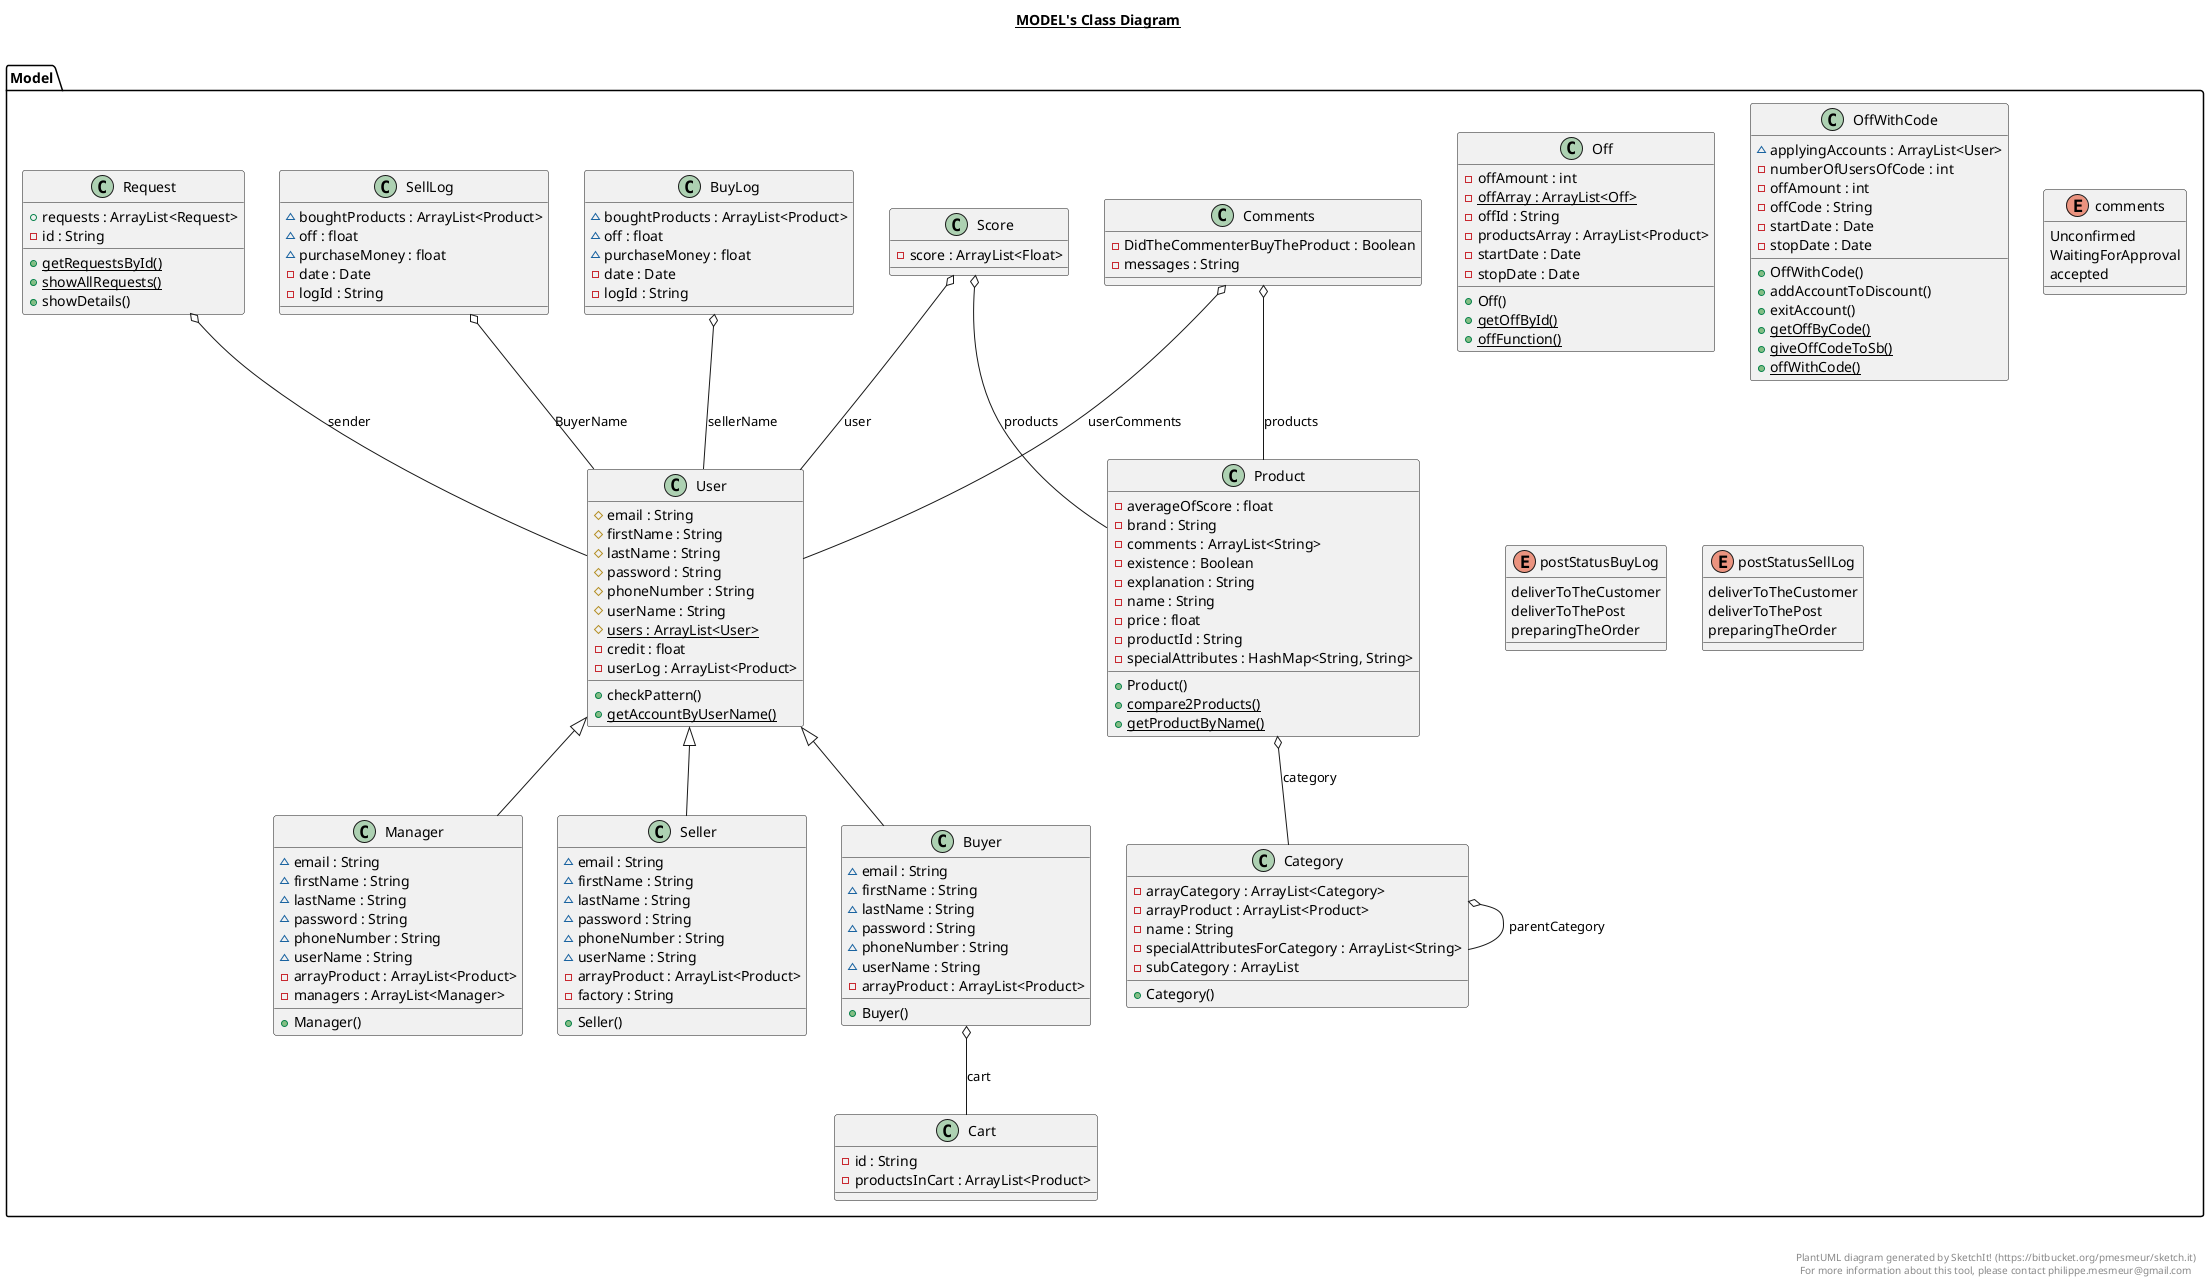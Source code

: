 @startuml

title __MODEL's Class Diagram__\n

  namespace Model {
    class Model.BuyLog {
        ~ boughtProducts : ArrayList<Product>
        ~ off : float
        ~ purchaseMoney : float
        - date : Date
        - logId : String
    }
  }
  

  namespace Model {
    class Model.Buyer {
        ~ email : String
        ~ firstName : String
        ~ lastName : String
        ~ password : String
        ~ phoneNumber : String
        ~ userName : String
        - arrayProduct : ArrayList<Product>
        + Buyer()
    }
  }
  

  namespace Model {
    class Model.Cart {
        - id : String
        - productsInCart : ArrayList<Product>
    }
  }
  

  namespace Model {
    class Model.Category {
        - arrayCategory : ArrayList<Category>
        - arrayProduct : ArrayList<Product>
        - name : String
        - specialAttributesForCategory : ArrayList<String>
        - subCategory : ArrayList
        + Category()
    }
  }
  

  namespace Model {
    class Model.Comments {
        - DidTheCommenterBuyTheProduct : Boolean
        - messages : String
    }
  }
  

  namespace Model {
    class Model.Manager {
        ~ email : String
        ~ firstName : String
        ~ lastName : String
        ~ password : String
        ~ phoneNumber : String
        ~ userName : String
        - arrayProduct : ArrayList<Product>
        - managers : ArrayList<Manager>
        + Manager()
    }
  }
  

  namespace Model {
    class Model.Off {
        - offAmount : int
        {static} - offArray : ArrayList<Off>
        - offId : String
        - productsArray : ArrayList<Product>
        - startDate : Date
        - stopDate : Date
        + Off()
        {static} + getOffById()
        {static} + offFunction()
    }
  }
  

  namespace Model {
    class Model.OffWithCode {
        ~ applyingAccounts : ArrayList<User>
        - numberOfUsersOfCode : int
        - offAmount : int
        - offCode : String
        - startDate : Date
        - stopDate : Date
        + OffWithCode()
        + addAccountToDiscount()
        + exitAccount()
        {static} + getOffByCode()
        {static} + giveOffCodeToSb()
        {static} + offWithCode()
    }
  }
  

  namespace Model {
    class Model.Product {
        - averageOfScore : float
        - brand : String
        - comments : ArrayList<String>
        - existence : Boolean
        - explanation : String
        - name : String
        - price : float
        - productId : String
        - specialAttributes : HashMap<String, String>
        + Product()
        {static} + compare2Products()
        {static} + getProductByName()
    }
  }
  

  namespace Model {
    class Model.Request {
        + requests : ArrayList<Request>
        - id : String
        {static} + getRequestsById()
        {static} + showAllRequests()
        + showDetails()
    }
  }
  

  namespace Model {
    class Model.Score {
        - score : ArrayList<Float>
    }
  }
  

  namespace Model {
    class Model.SellLog {
        ~ boughtProducts : ArrayList<Product>
        ~ off : float
        ~ purchaseMoney : float
        - date : Date
        - logId : String
    }
  }
  

  namespace Model {
    class Model.Seller {
        ~ email : String
        ~ firstName : String
        ~ lastName : String
        ~ password : String
        ~ phoneNumber : String
        ~ userName : String
        - arrayProduct : ArrayList<Product>
        - factory : String
        + Seller()
    }
  }
  

  namespace Model {
    class Model.User {
        # email : String
        # firstName : String
        # lastName : String
        # password : String
        # phoneNumber : String
        # userName : String
        {static} # users : ArrayList<User>
        - credit : float
        - userLog : ArrayList<Product>
        + checkPattern()
        {static} + getAccountByUserName()
    }
  }
  

  namespace Model {
    enum comments {
      Unconfirmed
      WaitingForApproval
      accepted
    }
  }
  

  namespace Model {
    enum postStatusBuyLog {
      deliverToTheCustomer
      deliverToThePost
      preparingTheOrder
    }
  }
  

  namespace Model {
    enum postStatusSellLog {
      deliverToTheCustomer
      deliverToThePost
      preparingTheOrder
    }
  }
  

  Model.BuyLog o-- Model.User : sellerName
  Model.Buyer -up-|> Model.User
  Model.Buyer o-- Model.Cart : cart
  Model.Category o-- Model.Category : parentCategory
  Model.Comments o-- Model.Product : products
  Model.Comments o-- Model.User : userComments
  Model.Manager -up-|> Model.User
  Model.Product o-- Model.Category : category
  Model.Request o-- Model.User : sender
  Model.Score o-- Model.Product : products
  Model.Score o-- Model.User : user
  Model.SellLog o-- Model.User : BuyerName
  Model.Seller -up-|> Model.User


right footer


PlantUML diagram generated by SketchIt! (https://bitbucket.org/pmesmeur/sketch.it)
For more information about this tool, please contact philippe.mesmeur@gmail.com
endfooter

@enduml

